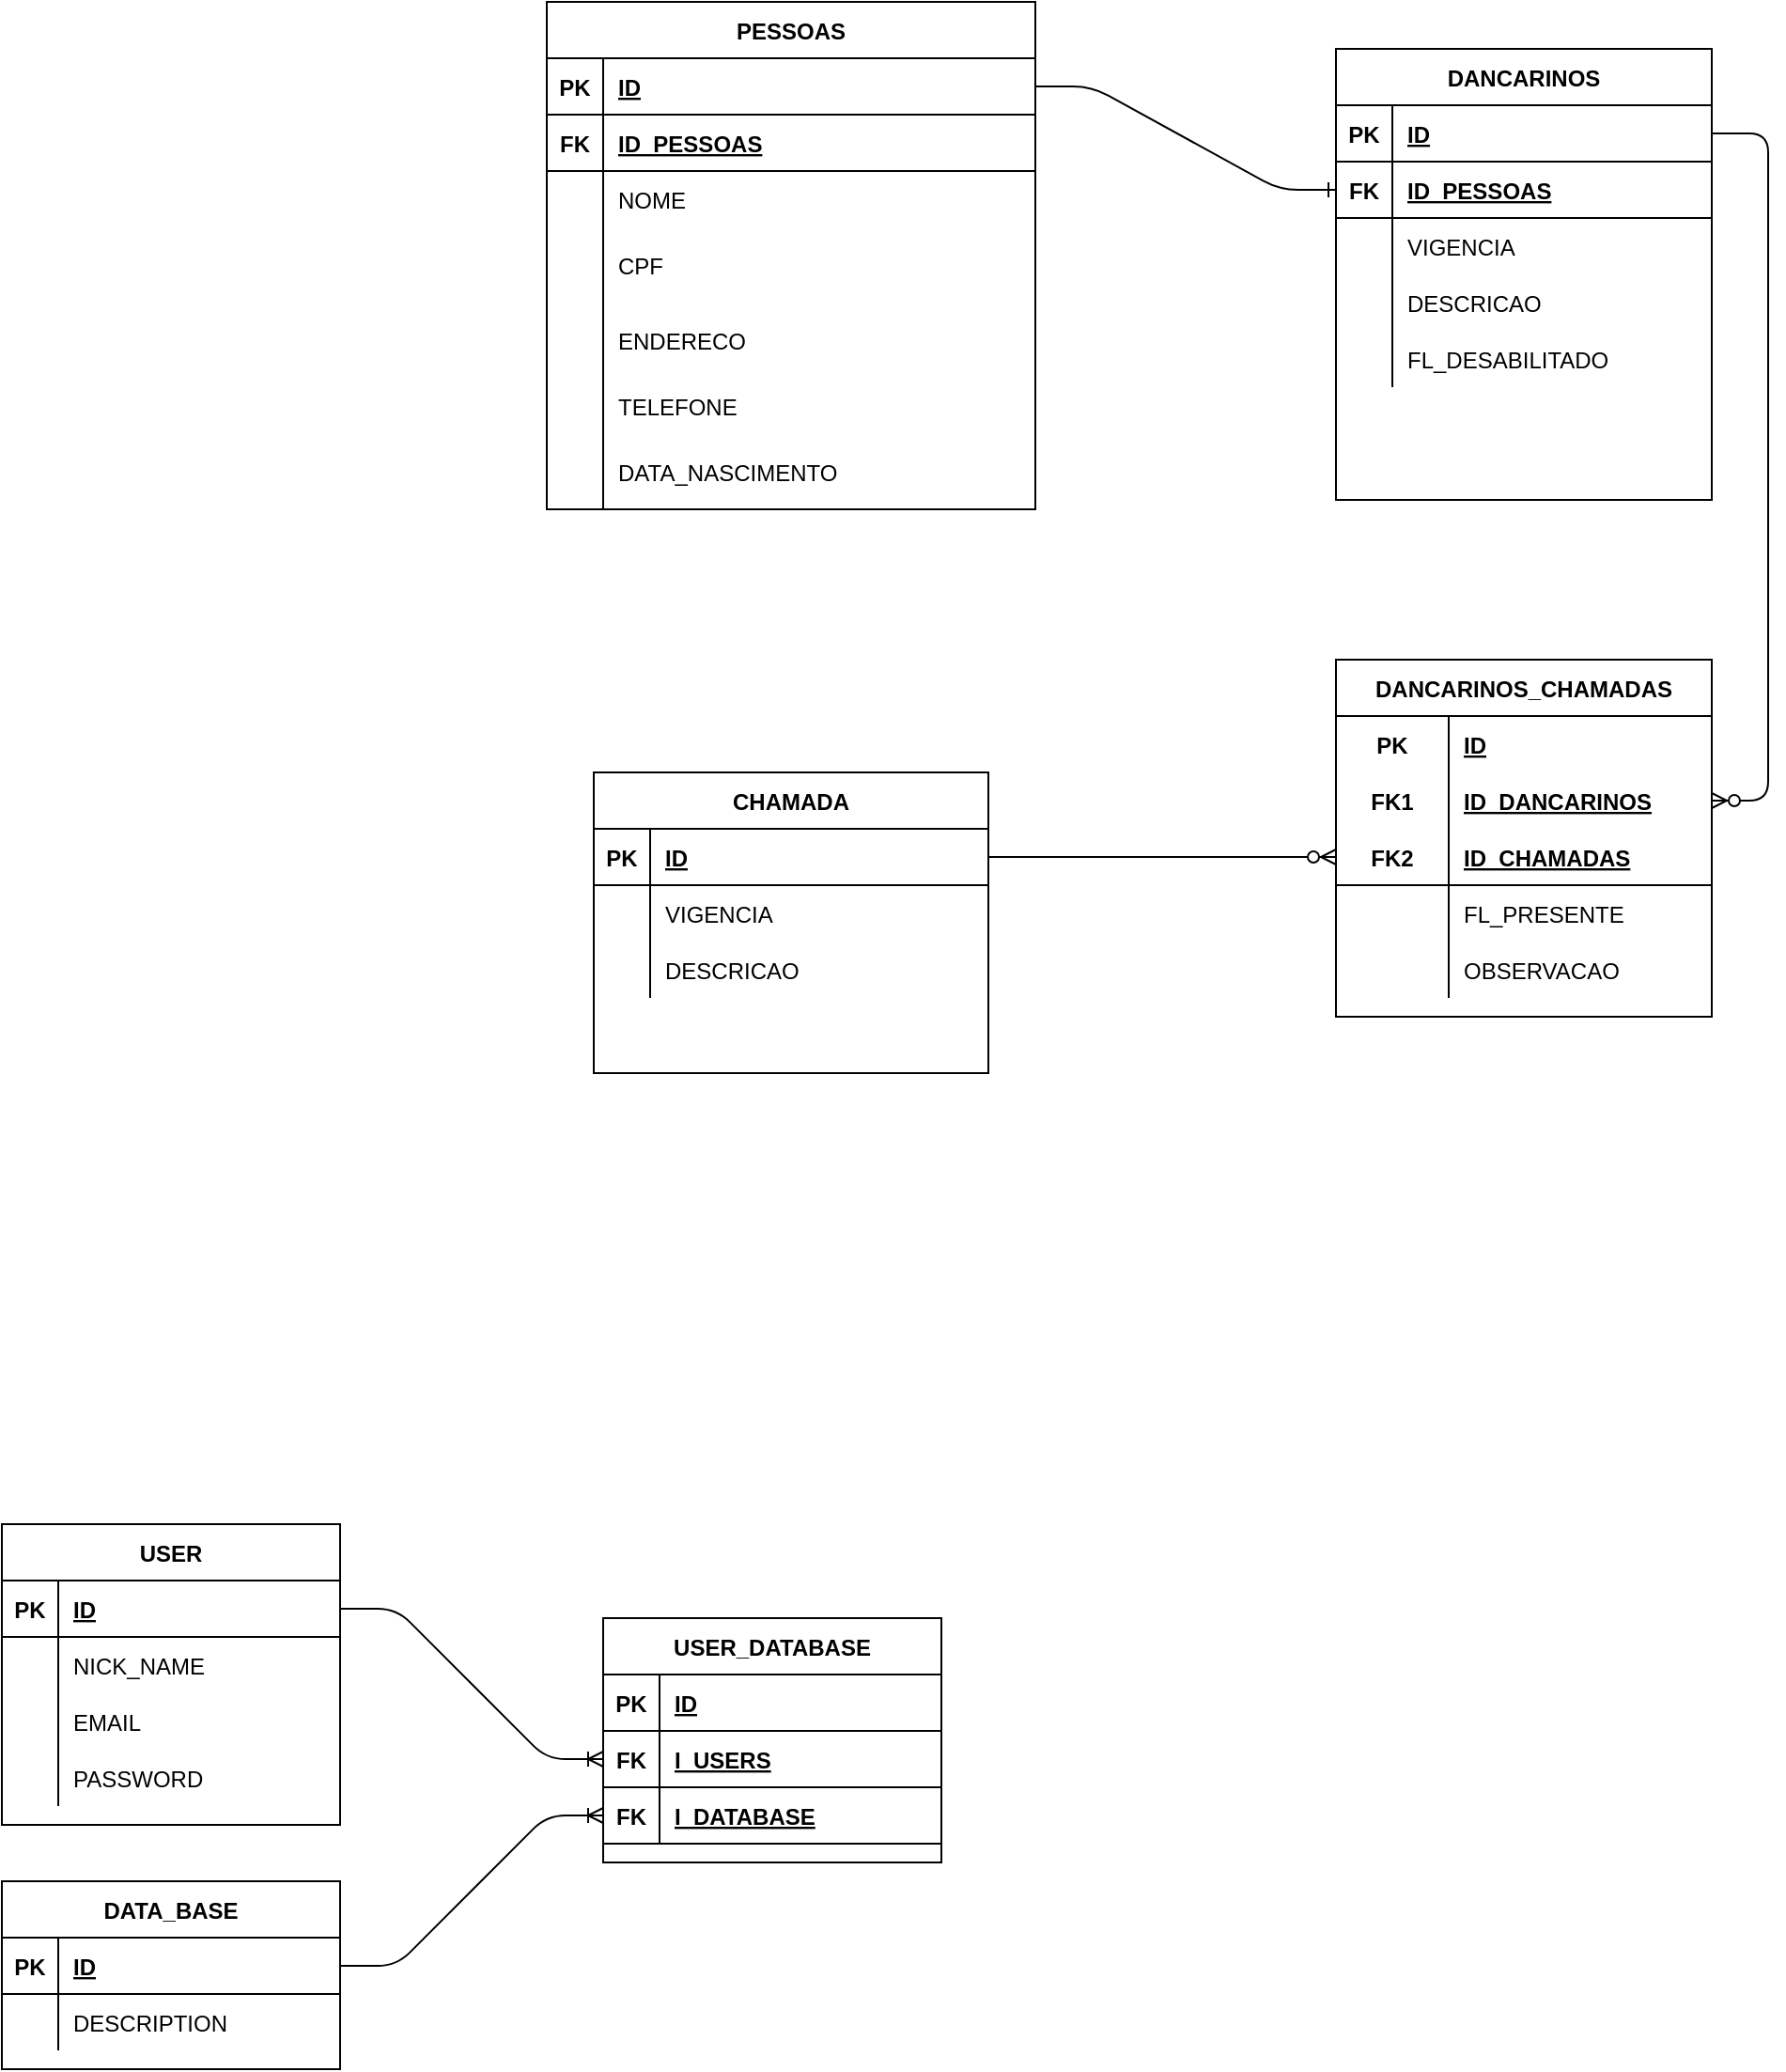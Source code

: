 <mxfile version="14.6.6" type="device"><diagram id="USJc50HPlflUoyHrsFYO" name="Page-1"><mxGraphModel dx="1014" dy="544" grid="1" gridSize="10" guides="1" tooltips="1" connect="1" arrows="1" fold="1" page="1" pageScale="1" pageWidth="1200" pageHeight="1920" math="0" shadow="0"><root><mxCell id="0"/><mxCell id="1" parent="0"/><mxCell id="LJeWKfhrNgvlmPhIjrTw-5" value="PESSOAS" style="shape=table;startSize=30;container=1;collapsible=1;childLayout=tableLayout;fixedRows=1;rowLines=0;fontStyle=1;align=center;resizeLast=1;" parent="1" vertex="1"><mxGeometry x="510" y="40" width="260" height="270" as="geometry"><mxRectangle x="100" y="160" width="80" height="30" as="alternateBounds"/></mxGeometry></mxCell><mxCell id="LJeWKfhrNgvlmPhIjrTw-6" value="" style="shape=partialRectangle;collapsible=0;dropTarget=0;pointerEvents=0;fillColor=none;top=0;left=0;bottom=1;right=0;points=[[0,0.5],[1,0.5]];portConstraint=eastwest;" parent="LJeWKfhrNgvlmPhIjrTw-5" vertex="1"><mxGeometry y="30" width="260" height="30" as="geometry"/></mxCell><mxCell id="LJeWKfhrNgvlmPhIjrTw-7" value="PK" style="shape=partialRectangle;connectable=0;fillColor=none;top=0;left=0;bottom=0;right=0;fontStyle=1;overflow=hidden;" parent="LJeWKfhrNgvlmPhIjrTw-6" vertex="1"><mxGeometry width="30" height="30" as="geometry"/></mxCell><mxCell id="LJeWKfhrNgvlmPhIjrTw-8" value="ID" style="shape=partialRectangle;connectable=0;fillColor=none;top=0;left=0;bottom=0;right=0;align=left;spacingLeft=6;fontStyle=5;overflow=hidden;" parent="LJeWKfhrNgvlmPhIjrTw-6" vertex="1"><mxGeometry x="30" width="230" height="30" as="geometry"/></mxCell><mxCell id="LJeWKfhrNgvlmPhIjrTw-24" value="" style="shape=partialRectangle;collapsible=0;dropTarget=0;pointerEvents=0;fillColor=none;top=0;left=0;bottom=1;right=0;points=[[0,0.5],[1,0.5]];portConstraint=eastwest;" parent="LJeWKfhrNgvlmPhIjrTw-5" vertex="1"><mxGeometry y="60" width="260" height="30" as="geometry"/></mxCell><mxCell id="LJeWKfhrNgvlmPhIjrTw-25" value="FK" style="shape=partialRectangle;connectable=0;fillColor=none;top=0;left=0;bottom=0;right=0;fontStyle=1;overflow=hidden;" parent="LJeWKfhrNgvlmPhIjrTw-24" vertex="1"><mxGeometry width="30" height="30" as="geometry"/></mxCell><mxCell id="LJeWKfhrNgvlmPhIjrTw-26" value="ID_PESSOAS" style="shape=partialRectangle;connectable=0;fillColor=none;top=0;left=0;bottom=0;right=0;align=left;spacingLeft=6;fontStyle=5;overflow=hidden;" parent="LJeWKfhrNgvlmPhIjrTw-24" vertex="1"><mxGeometry x="30" width="230" height="30" as="geometry"/></mxCell><mxCell id="LJeWKfhrNgvlmPhIjrTw-9" value="" style="shape=partialRectangle;collapsible=0;dropTarget=0;pointerEvents=0;fillColor=none;top=0;left=0;bottom=0;right=0;points=[[0,0.5],[1,0.5]];portConstraint=eastwest;" parent="LJeWKfhrNgvlmPhIjrTw-5" vertex="1"><mxGeometry y="90" width="260" height="30" as="geometry"/></mxCell><mxCell id="LJeWKfhrNgvlmPhIjrTw-10" value="" style="shape=partialRectangle;connectable=0;fillColor=none;top=0;left=0;bottom=0;right=0;editable=1;overflow=hidden;" parent="LJeWKfhrNgvlmPhIjrTw-9" vertex="1"><mxGeometry width="30" height="30" as="geometry"/></mxCell><mxCell id="LJeWKfhrNgvlmPhIjrTw-11" value="NOME" style="shape=partialRectangle;connectable=0;fillColor=none;top=0;left=0;bottom=0;right=0;align=left;spacingLeft=6;overflow=hidden;" parent="LJeWKfhrNgvlmPhIjrTw-9" vertex="1"><mxGeometry x="30" width="230" height="30" as="geometry"/></mxCell><mxCell id="LJeWKfhrNgvlmPhIjrTw-27" value="" style="shape=partialRectangle;collapsible=0;dropTarget=0;pointerEvents=0;fillColor=none;top=0;left=0;bottom=0;right=0;points=[[0,0.5],[1,0.5]];portConstraint=eastwest;" parent="LJeWKfhrNgvlmPhIjrTw-5" vertex="1"><mxGeometry y="120" width="260" height="40" as="geometry"/></mxCell><mxCell id="LJeWKfhrNgvlmPhIjrTw-28" value="" style="shape=partialRectangle;connectable=0;fillColor=none;top=0;left=0;bottom=0;right=0;editable=1;overflow=hidden;" parent="LJeWKfhrNgvlmPhIjrTw-27" vertex="1"><mxGeometry width="30" height="40" as="geometry"/></mxCell><mxCell id="LJeWKfhrNgvlmPhIjrTw-29" value="CPF" style="shape=partialRectangle;connectable=0;fillColor=none;top=0;left=0;bottom=0;right=0;align=left;spacingLeft=6;overflow=hidden;" parent="LJeWKfhrNgvlmPhIjrTw-27" vertex="1"><mxGeometry x="30" width="230" height="40" as="geometry"/></mxCell><mxCell id="LJeWKfhrNgvlmPhIjrTw-12" value="" style="shape=partialRectangle;collapsible=0;dropTarget=0;pointerEvents=0;fillColor=none;top=0;left=0;bottom=0;right=0;points=[[0,0.5],[1,0.5]];portConstraint=eastwest;" parent="LJeWKfhrNgvlmPhIjrTw-5" vertex="1"><mxGeometry y="160" width="260" height="40" as="geometry"/></mxCell><mxCell id="LJeWKfhrNgvlmPhIjrTw-13" value="" style="shape=partialRectangle;connectable=0;fillColor=none;top=0;left=0;bottom=0;right=0;editable=1;overflow=hidden;" parent="LJeWKfhrNgvlmPhIjrTw-12" vertex="1"><mxGeometry width="30" height="40" as="geometry"/></mxCell><mxCell id="LJeWKfhrNgvlmPhIjrTw-14" value="ENDERECO" style="shape=partialRectangle;connectable=0;fillColor=none;top=0;left=0;bottom=0;right=0;align=left;spacingLeft=6;overflow=hidden;" parent="LJeWKfhrNgvlmPhIjrTw-12" vertex="1"><mxGeometry x="30" width="230" height="40" as="geometry"/></mxCell><mxCell id="LJeWKfhrNgvlmPhIjrTw-15" value="" style="shape=partialRectangle;collapsible=0;dropTarget=0;pointerEvents=0;fillColor=none;top=0;left=0;bottom=0;right=0;points=[[0,0.5],[1,0.5]];portConstraint=eastwest;" parent="LJeWKfhrNgvlmPhIjrTw-5" vertex="1"><mxGeometry y="200" width="260" height="30" as="geometry"/></mxCell><mxCell id="LJeWKfhrNgvlmPhIjrTw-16" value="" style="shape=partialRectangle;connectable=0;fillColor=none;top=0;left=0;bottom=0;right=0;editable=1;overflow=hidden;" parent="LJeWKfhrNgvlmPhIjrTw-15" vertex="1"><mxGeometry width="30" height="30" as="geometry"/></mxCell><mxCell id="LJeWKfhrNgvlmPhIjrTw-17" value="TELEFONE" style="shape=partialRectangle;connectable=0;fillColor=none;top=0;left=0;bottom=0;right=0;align=left;spacingLeft=6;overflow=hidden;" parent="LJeWKfhrNgvlmPhIjrTw-15" vertex="1"><mxGeometry x="30" width="230" height="30" as="geometry"/></mxCell><mxCell id="LJeWKfhrNgvlmPhIjrTw-21" value="" style="shape=partialRectangle;collapsible=0;dropTarget=0;pointerEvents=0;fillColor=none;top=0;left=0;bottom=0;right=0;points=[[0,0.5],[1,0.5]];portConstraint=eastwest;" parent="LJeWKfhrNgvlmPhIjrTw-5" vertex="1"><mxGeometry y="230" width="260" height="40" as="geometry"/></mxCell><mxCell id="LJeWKfhrNgvlmPhIjrTw-22" value="" style="shape=partialRectangle;connectable=0;fillColor=none;top=0;left=0;bottom=0;right=0;editable=1;overflow=hidden;" parent="LJeWKfhrNgvlmPhIjrTw-21" vertex="1"><mxGeometry width="30" height="40" as="geometry"/></mxCell><mxCell id="LJeWKfhrNgvlmPhIjrTw-23" value="DATA_NASCIMENTO" style="shape=partialRectangle;connectable=0;fillColor=none;top=0;left=0;bottom=0;right=0;align=left;spacingLeft=6;overflow=hidden;" parent="LJeWKfhrNgvlmPhIjrTw-21" vertex="1"><mxGeometry x="30" width="230" height="40" as="geometry"/></mxCell><mxCell id="LJeWKfhrNgvlmPhIjrTw-30" value="DANCARINOS" style="shape=table;startSize=30;container=1;collapsible=1;childLayout=tableLayout;fixedRows=1;rowLines=0;fontStyle=1;align=center;resizeLast=1;" parent="1" vertex="1"><mxGeometry x="930" y="65" width="200" height="240" as="geometry"><mxRectangle x="300" y="160" width="90" height="30" as="alternateBounds"/></mxGeometry></mxCell><mxCell id="LJeWKfhrNgvlmPhIjrTw-31" value="" style="shape=partialRectangle;collapsible=0;dropTarget=0;pointerEvents=0;fillColor=none;top=0;left=0;bottom=1;right=0;points=[[0,0.5],[1,0.5]];portConstraint=eastwest;" parent="LJeWKfhrNgvlmPhIjrTw-30" vertex="1"><mxGeometry y="30" width="200" height="30" as="geometry"/></mxCell><mxCell id="LJeWKfhrNgvlmPhIjrTw-32" value="PK" style="shape=partialRectangle;connectable=0;fillColor=none;top=0;left=0;bottom=0;right=0;fontStyle=1;overflow=hidden;" parent="LJeWKfhrNgvlmPhIjrTw-31" vertex="1"><mxGeometry width="30" height="30" as="geometry"/></mxCell><mxCell id="LJeWKfhrNgvlmPhIjrTw-33" value="ID" style="shape=partialRectangle;connectable=0;fillColor=none;top=0;left=0;bottom=0;right=0;align=left;spacingLeft=6;fontStyle=5;overflow=hidden;" parent="LJeWKfhrNgvlmPhIjrTw-31" vertex="1"><mxGeometry x="30" width="170" height="30" as="geometry"/></mxCell><mxCell id="LJeWKfhrNgvlmPhIjrTw-43" value="" style="shape=partialRectangle;collapsible=0;dropTarget=0;pointerEvents=0;fillColor=none;top=0;left=0;bottom=1;right=0;points=[[0,0.5],[1,0.5]];portConstraint=eastwest;" parent="LJeWKfhrNgvlmPhIjrTw-30" vertex="1"><mxGeometry y="60" width="200" height="30" as="geometry"/></mxCell><mxCell id="LJeWKfhrNgvlmPhIjrTw-44" value="FK" style="shape=partialRectangle;connectable=0;fillColor=none;top=0;left=0;bottom=0;right=0;fontStyle=1;overflow=hidden;" parent="LJeWKfhrNgvlmPhIjrTw-43" vertex="1"><mxGeometry width="30" height="30" as="geometry"/></mxCell><mxCell id="LJeWKfhrNgvlmPhIjrTw-45" value="ID_PESSOAS" style="shape=partialRectangle;connectable=0;fillColor=none;top=0;left=0;bottom=0;right=0;align=left;spacingLeft=6;fontStyle=5;overflow=hidden;" parent="LJeWKfhrNgvlmPhIjrTw-43" vertex="1"><mxGeometry x="30" width="170" height="30" as="geometry"/></mxCell><mxCell id="LJeWKfhrNgvlmPhIjrTw-34" value="" style="shape=partialRectangle;collapsible=0;dropTarget=0;pointerEvents=0;fillColor=none;top=0;left=0;bottom=0;right=0;points=[[0,0.5],[1,0.5]];portConstraint=eastwest;" parent="LJeWKfhrNgvlmPhIjrTw-30" vertex="1"><mxGeometry y="90" width="200" height="30" as="geometry"/></mxCell><mxCell id="LJeWKfhrNgvlmPhIjrTw-35" value="" style="shape=partialRectangle;connectable=0;fillColor=none;top=0;left=0;bottom=0;right=0;editable=1;overflow=hidden;" parent="LJeWKfhrNgvlmPhIjrTw-34" vertex="1"><mxGeometry width="30" height="30" as="geometry"/></mxCell><mxCell id="LJeWKfhrNgvlmPhIjrTw-36" value="VIGENCIA" style="shape=partialRectangle;connectable=0;fillColor=none;top=0;left=0;bottom=0;right=0;align=left;spacingLeft=6;overflow=hidden;" parent="LJeWKfhrNgvlmPhIjrTw-34" vertex="1"><mxGeometry x="30" width="170" height="30" as="geometry"/></mxCell><mxCell id="LJeWKfhrNgvlmPhIjrTw-51" value="" style="shape=partialRectangle;collapsible=0;dropTarget=0;pointerEvents=0;fillColor=none;top=0;left=0;bottom=0;right=0;points=[[0,0.5],[1,0.5]];portConstraint=eastwest;" parent="LJeWKfhrNgvlmPhIjrTw-30" vertex="1"><mxGeometry y="120" width="200" height="30" as="geometry"/></mxCell><mxCell id="LJeWKfhrNgvlmPhIjrTw-52" value="" style="shape=partialRectangle;connectable=0;fillColor=none;top=0;left=0;bottom=0;right=0;editable=1;overflow=hidden;" parent="LJeWKfhrNgvlmPhIjrTw-51" vertex="1"><mxGeometry width="30" height="30" as="geometry"/></mxCell><mxCell id="LJeWKfhrNgvlmPhIjrTw-53" value="DESCRICAO" style="shape=partialRectangle;connectable=0;fillColor=none;top=0;left=0;bottom=0;right=0;align=left;spacingLeft=6;overflow=hidden;" parent="LJeWKfhrNgvlmPhIjrTw-51" vertex="1"><mxGeometry x="30" width="170" height="30" as="geometry"/></mxCell><mxCell id="LJeWKfhrNgvlmPhIjrTw-87" value="" style="shape=partialRectangle;collapsible=0;dropTarget=0;pointerEvents=0;fillColor=none;top=0;left=0;bottom=0;right=0;points=[[0,0.5],[1,0.5]];portConstraint=eastwest;" parent="LJeWKfhrNgvlmPhIjrTw-30" vertex="1"><mxGeometry y="150" width="200" height="30" as="geometry"/></mxCell><mxCell id="LJeWKfhrNgvlmPhIjrTw-88" value="" style="shape=partialRectangle;connectable=0;fillColor=none;top=0;left=0;bottom=0;right=0;editable=1;overflow=hidden;" parent="LJeWKfhrNgvlmPhIjrTw-87" vertex="1"><mxGeometry width="30" height="30" as="geometry"/></mxCell><mxCell id="LJeWKfhrNgvlmPhIjrTw-89" value="FL_DESABILITADO" style="shape=partialRectangle;connectable=0;fillColor=none;top=0;left=0;bottom=0;right=0;align=left;spacingLeft=6;overflow=hidden;" parent="LJeWKfhrNgvlmPhIjrTw-87" vertex="1"><mxGeometry x="30" width="170" height="30" as="geometry"/></mxCell><mxCell id="LJeWKfhrNgvlmPhIjrTw-50" value="" style="edgeStyle=entityRelationEdgeStyle;fontSize=12;html=1;endArrow=ERone;endFill=1;exitX=1;exitY=0.5;exitDx=0;exitDy=0;entryX=0;entryY=0.5;entryDx=0;entryDy=0;" parent="1" source="LJeWKfhrNgvlmPhIjrTw-6" target="LJeWKfhrNgvlmPhIjrTw-43" edge="1"><mxGeometry width="100" height="100" relative="1" as="geometry"><mxPoint x="760" y="260" as="sourcePoint"/><mxPoint x="860" y="160" as="targetPoint"/></mxGeometry></mxCell><mxCell id="LJeWKfhrNgvlmPhIjrTw-54" value="CHAMADA" style="shape=table;startSize=30;container=1;collapsible=1;childLayout=tableLayout;fixedRows=1;rowLines=0;fontStyle=1;align=center;resizeLast=1;" parent="1" vertex="1"><mxGeometry x="535" y="450" width="210" height="160" as="geometry"/></mxCell><mxCell id="LJeWKfhrNgvlmPhIjrTw-55" value="" style="shape=partialRectangle;collapsible=0;dropTarget=0;pointerEvents=0;fillColor=none;top=0;left=0;bottom=1;right=0;points=[[0,0.5],[1,0.5]];portConstraint=eastwest;" parent="LJeWKfhrNgvlmPhIjrTw-54" vertex="1"><mxGeometry y="30" width="210" height="30" as="geometry"/></mxCell><mxCell id="LJeWKfhrNgvlmPhIjrTw-56" value="PK" style="shape=partialRectangle;connectable=0;fillColor=none;top=0;left=0;bottom=0;right=0;fontStyle=1;overflow=hidden;" parent="LJeWKfhrNgvlmPhIjrTw-55" vertex="1"><mxGeometry width="30" height="30" as="geometry"/></mxCell><mxCell id="LJeWKfhrNgvlmPhIjrTw-57" value="ID" style="shape=partialRectangle;connectable=0;fillColor=none;top=0;left=0;bottom=0;right=0;align=left;spacingLeft=6;fontStyle=5;overflow=hidden;" parent="LJeWKfhrNgvlmPhIjrTw-55" vertex="1"><mxGeometry x="30" width="180" height="30" as="geometry"/></mxCell><mxCell id="LJeWKfhrNgvlmPhIjrTw-58" value="" style="shape=partialRectangle;collapsible=0;dropTarget=0;pointerEvents=0;fillColor=none;top=0;left=0;bottom=0;right=0;points=[[0,0.5],[1,0.5]];portConstraint=eastwest;" parent="LJeWKfhrNgvlmPhIjrTw-54" vertex="1"><mxGeometry y="60" width="210" height="30" as="geometry"/></mxCell><mxCell id="LJeWKfhrNgvlmPhIjrTw-59" value="" style="shape=partialRectangle;connectable=0;fillColor=none;top=0;left=0;bottom=0;right=0;editable=1;overflow=hidden;" parent="LJeWKfhrNgvlmPhIjrTw-58" vertex="1"><mxGeometry width="30" height="30" as="geometry"/></mxCell><mxCell id="LJeWKfhrNgvlmPhIjrTw-60" value="VIGENCIA" style="shape=partialRectangle;connectable=0;fillColor=none;top=0;left=0;bottom=0;right=0;align=left;spacingLeft=6;overflow=hidden;" parent="LJeWKfhrNgvlmPhIjrTw-58" vertex="1"><mxGeometry x="30" width="180" height="30" as="geometry"/></mxCell><mxCell id="LJeWKfhrNgvlmPhIjrTw-67" value="" style="shape=partialRectangle;collapsible=0;dropTarget=0;pointerEvents=0;fillColor=none;top=0;left=0;bottom=0;right=0;points=[[0,0.5],[1,0.5]];portConstraint=eastwest;" parent="LJeWKfhrNgvlmPhIjrTw-54" vertex="1"><mxGeometry y="90" width="210" height="30" as="geometry"/></mxCell><mxCell id="LJeWKfhrNgvlmPhIjrTw-68" value="" style="shape=partialRectangle;connectable=0;fillColor=none;top=0;left=0;bottom=0;right=0;editable=1;overflow=hidden;" parent="LJeWKfhrNgvlmPhIjrTw-67" vertex="1"><mxGeometry width="30" height="30" as="geometry"/></mxCell><mxCell id="LJeWKfhrNgvlmPhIjrTw-69" value="DESCRICAO" style="shape=partialRectangle;connectable=0;fillColor=none;top=0;left=0;bottom=0;right=0;align=left;spacingLeft=6;overflow=hidden;" parent="LJeWKfhrNgvlmPhIjrTw-67" vertex="1"><mxGeometry x="30" width="180" height="30" as="geometry"/></mxCell><mxCell id="LJeWKfhrNgvlmPhIjrTw-90" value="DANCARINOS_CHAMADAS" style="shape=table;startSize=30;container=1;collapsible=1;childLayout=tableLayout;fixedRows=1;rowLines=0;fontStyle=1;align=center;resizeLast=1;" parent="1" vertex="1"><mxGeometry x="930" y="390" width="200" height="190" as="geometry"/></mxCell><mxCell id="LJeWKfhrNgvlmPhIjrTw-91" value="" style="shape=partialRectangle;collapsible=0;dropTarget=0;pointerEvents=0;fillColor=none;top=0;left=0;bottom=0;right=0;points=[[0,0.5],[1,0.5]];portConstraint=eastwest;" parent="LJeWKfhrNgvlmPhIjrTw-90" vertex="1"><mxGeometry y="30" width="200" height="30" as="geometry"/></mxCell><mxCell id="LJeWKfhrNgvlmPhIjrTw-92" value="PK" style="shape=partialRectangle;connectable=0;fillColor=none;top=0;left=0;bottom=0;right=0;fontStyle=1;overflow=hidden;" parent="LJeWKfhrNgvlmPhIjrTw-91" vertex="1"><mxGeometry width="60" height="30" as="geometry"/></mxCell><mxCell id="LJeWKfhrNgvlmPhIjrTw-93" value="ID" style="shape=partialRectangle;connectable=0;fillColor=none;top=0;left=0;bottom=0;right=0;align=left;spacingLeft=6;fontStyle=5;overflow=hidden;" parent="LJeWKfhrNgvlmPhIjrTw-91" vertex="1"><mxGeometry x="60" width="140" height="30" as="geometry"/></mxCell><mxCell id="LJeWKfhrNgvlmPhIjrTw-103" value="" style="shape=partialRectangle;collapsible=0;dropTarget=0;pointerEvents=0;fillColor=none;top=0;left=0;bottom=0;right=0;points=[[0,0.5],[1,0.5]];portConstraint=eastwest;" parent="LJeWKfhrNgvlmPhIjrTw-90" vertex="1"><mxGeometry y="60" width="200" height="30" as="geometry"/></mxCell><mxCell id="LJeWKfhrNgvlmPhIjrTw-104" value="FK1" style="shape=partialRectangle;connectable=0;fillColor=none;top=0;left=0;bottom=0;right=0;fontStyle=1;overflow=hidden;" parent="LJeWKfhrNgvlmPhIjrTw-103" vertex="1"><mxGeometry width="60" height="30" as="geometry"/></mxCell><mxCell id="LJeWKfhrNgvlmPhIjrTw-105" value="ID_DANCARINOS" style="shape=partialRectangle;connectable=0;fillColor=none;top=0;left=0;bottom=0;right=0;align=left;spacingLeft=6;fontStyle=5;overflow=hidden;" parent="LJeWKfhrNgvlmPhIjrTw-103" vertex="1"><mxGeometry x="60" width="140" height="30" as="geometry"/></mxCell><mxCell id="LJeWKfhrNgvlmPhIjrTw-94" value="" style="shape=partialRectangle;collapsible=0;dropTarget=0;pointerEvents=0;fillColor=none;top=0;left=0;bottom=1;right=0;points=[[0,0.5],[1,0.5]];portConstraint=eastwest;" parent="LJeWKfhrNgvlmPhIjrTw-90" vertex="1"><mxGeometry y="90" width="200" height="30" as="geometry"/></mxCell><mxCell id="LJeWKfhrNgvlmPhIjrTw-95" value="FK2" style="shape=partialRectangle;connectable=0;fillColor=none;top=0;left=0;bottom=0;right=0;fontStyle=1;overflow=hidden;" parent="LJeWKfhrNgvlmPhIjrTw-94" vertex="1"><mxGeometry width="60" height="30" as="geometry"/></mxCell><mxCell id="LJeWKfhrNgvlmPhIjrTw-96" value="ID_CHAMADAS" style="shape=partialRectangle;connectable=0;fillColor=none;top=0;left=0;bottom=0;right=0;align=left;spacingLeft=6;fontStyle=5;overflow=hidden;" parent="LJeWKfhrNgvlmPhIjrTw-94" vertex="1"><mxGeometry x="60" width="140" height="30" as="geometry"/></mxCell><mxCell id="LJeWKfhrNgvlmPhIjrTw-97" value="" style="shape=partialRectangle;collapsible=0;dropTarget=0;pointerEvents=0;fillColor=none;top=0;left=0;bottom=0;right=0;points=[[0,0.5],[1,0.5]];portConstraint=eastwest;" parent="LJeWKfhrNgvlmPhIjrTw-90" vertex="1"><mxGeometry y="120" width="200" height="30" as="geometry"/></mxCell><mxCell id="LJeWKfhrNgvlmPhIjrTw-98" value="" style="shape=partialRectangle;connectable=0;fillColor=none;top=0;left=0;bottom=0;right=0;editable=1;overflow=hidden;" parent="LJeWKfhrNgvlmPhIjrTw-97" vertex="1"><mxGeometry width="60" height="30" as="geometry"/></mxCell><mxCell id="LJeWKfhrNgvlmPhIjrTw-99" value="FL_PRESENTE" style="shape=partialRectangle;connectable=0;fillColor=none;top=0;left=0;bottom=0;right=0;align=left;spacingLeft=6;overflow=hidden;" parent="LJeWKfhrNgvlmPhIjrTw-97" vertex="1"><mxGeometry x="60" width="140" height="30" as="geometry"/></mxCell><mxCell id="YcQthq3tqIMcQCUr0wP2-1" value="" style="shape=partialRectangle;collapsible=0;dropTarget=0;pointerEvents=0;fillColor=none;top=0;left=0;bottom=0;right=0;points=[[0,0.5],[1,0.5]];portConstraint=eastwest;" vertex="1" parent="LJeWKfhrNgvlmPhIjrTw-90"><mxGeometry y="150" width="200" height="30" as="geometry"/></mxCell><mxCell id="YcQthq3tqIMcQCUr0wP2-2" value="" style="shape=partialRectangle;connectable=0;fillColor=none;top=0;left=0;bottom=0;right=0;editable=1;overflow=hidden;" vertex="1" parent="YcQthq3tqIMcQCUr0wP2-1"><mxGeometry width="60" height="30" as="geometry"/></mxCell><mxCell id="YcQthq3tqIMcQCUr0wP2-3" value="OBSERVACAO" style="shape=partialRectangle;connectable=0;fillColor=none;top=0;left=0;bottom=0;right=0;align=left;spacingLeft=6;overflow=hidden;" vertex="1" parent="YcQthq3tqIMcQCUr0wP2-1"><mxGeometry x="60" width="140" height="30" as="geometry"/></mxCell><mxCell id="LJeWKfhrNgvlmPhIjrTw-106" value="" style="edgeStyle=entityRelationEdgeStyle;fontSize=12;html=1;endArrow=ERzeroToMany;endFill=1;exitX=1;exitY=0.5;exitDx=0;exitDy=0;" parent="1" source="LJeWKfhrNgvlmPhIjrTw-31" target="LJeWKfhrNgvlmPhIjrTw-103" edge="1"><mxGeometry width="100" height="100" relative="1" as="geometry"><mxPoint x="1210" y="140" as="sourcePoint"/><mxPoint x="1240" y="480" as="targetPoint"/></mxGeometry></mxCell><mxCell id="LJeWKfhrNgvlmPhIjrTw-107" value="" style="edgeStyle=entityRelationEdgeStyle;fontSize=12;html=1;endArrow=ERzeroToMany;endFill=1;exitX=1;exitY=0.5;exitDx=0;exitDy=0;entryX=0;entryY=0.5;entryDx=0;entryDy=0;" parent="1" source="LJeWKfhrNgvlmPhIjrTw-55" target="LJeWKfhrNgvlmPhIjrTw-94" edge="1"><mxGeometry width="100" height="100" relative="1" as="geometry"><mxPoint x="870" y="450" as="sourcePoint"/><mxPoint x="970" y="350" as="targetPoint"/></mxGeometry></mxCell><mxCell id="KoCebw_anGMaRpFLdyzB-2" value="USER" style="shape=table;startSize=30;container=1;collapsible=1;childLayout=tableLayout;fixedRows=1;rowLines=0;fontStyle=1;align=center;resizeLast=1;" parent="1" vertex="1"><mxGeometry x="220" y="850" width="180" height="160" as="geometry"/></mxCell><mxCell id="KoCebw_anGMaRpFLdyzB-3" value="" style="shape=partialRectangle;collapsible=0;dropTarget=0;pointerEvents=0;fillColor=none;top=0;left=0;bottom=1;right=0;points=[[0,0.5],[1,0.5]];portConstraint=eastwest;" parent="KoCebw_anGMaRpFLdyzB-2" vertex="1"><mxGeometry y="30" width="180" height="30" as="geometry"/></mxCell><mxCell id="KoCebw_anGMaRpFLdyzB-4" value="PK" style="shape=partialRectangle;connectable=0;fillColor=none;top=0;left=0;bottom=0;right=0;fontStyle=1;overflow=hidden;" parent="KoCebw_anGMaRpFLdyzB-3" vertex="1"><mxGeometry width="30" height="30" as="geometry"/></mxCell><mxCell id="KoCebw_anGMaRpFLdyzB-5" value="ID" style="shape=partialRectangle;connectable=0;fillColor=none;top=0;left=0;bottom=0;right=0;align=left;spacingLeft=6;fontStyle=5;overflow=hidden;" parent="KoCebw_anGMaRpFLdyzB-3" vertex="1"><mxGeometry x="30" width="150" height="30" as="geometry"/></mxCell><mxCell id="KoCebw_anGMaRpFLdyzB-6" value="" style="shape=partialRectangle;collapsible=0;dropTarget=0;pointerEvents=0;fillColor=none;top=0;left=0;bottom=0;right=0;points=[[0,0.5],[1,0.5]];portConstraint=eastwest;" parent="KoCebw_anGMaRpFLdyzB-2" vertex="1"><mxGeometry y="60" width="180" height="30" as="geometry"/></mxCell><mxCell id="KoCebw_anGMaRpFLdyzB-7" value="" style="shape=partialRectangle;connectable=0;fillColor=none;top=0;left=0;bottom=0;right=0;editable=1;overflow=hidden;" parent="KoCebw_anGMaRpFLdyzB-6" vertex="1"><mxGeometry width="30" height="30" as="geometry"/></mxCell><mxCell id="KoCebw_anGMaRpFLdyzB-8" value="NICK_NAME" style="shape=partialRectangle;connectable=0;fillColor=none;top=0;left=0;bottom=0;right=0;align=left;spacingLeft=6;overflow=hidden;" parent="KoCebw_anGMaRpFLdyzB-6" vertex="1"><mxGeometry x="30" width="150" height="30" as="geometry"/></mxCell><mxCell id="KoCebw_anGMaRpFLdyzB-9" value="" style="shape=partialRectangle;collapsible=0;dropTarget=0;pointerEvents=0;fillColor=none;top=0;left=0;bottom=0;right=0;points=[[0,0.5],[1,0.5]];portConstraint=eastwest;" parent="KoCebw_anGMaRpFLdyzB-2" vertex="1"><mxGeometry y="90" width="180" height="30" as="geometry"/></mxCell><mxCell id="KoCebw_anGMaRpFLdyzB-10" value="" style="shape=partialRectangle;connectable=0;fillColor=none;top=0;left=0;bottom=0;right=0;editable=1;overflow=hidden;" parent="KoCebw_anGMaRpFLdyzB-9" vertex="1"><mxGeometry width="30" height="30" as="geometry"/></mxCell><mxCell id="KoCebw_anGMaRpFLdyzB-11" value="EMAIL" style="shape=partialRectangle;connectable=0;fillColor=none;top=0;left=0;bottom=0;right=0;align=left;spacingLeft=6;overflow=hidden;" parent="KoCebw_anGMaRpFLdyzB-9" vertex="1"><mxGeometry x="30" width="150" height="30" as="geometry"/></mxCell><mxCell id="KoCebw_anGMaRpFLdyzB-12" value="" style="shape=partialRectangle;collapsible=0;dropTarget=0;pointerEvents=0;fillColor=none;top=0;left=0;bottom=0;right=0;points=[[0,0.5],[1,0.5]];portConstraint=eastwest;" parent="KoCebw_anGMaRpFLdyzB-2" vertex="1"><mxGeometry y="120" width="180" height="30" as="geometry"/></mxCell><mxCell id="KoCebw_anGMaRpFLdyzB-13" value="" style="shape=partialRectangle;connectable=0;fillColor=none;top=0;left=0;bottom=0;right=0;editable=1;overflow=hidden;" parent="KoCebw_anGMaRpFLdyzB-12" vertex="1"><mxGeometry width="30" height="30" as="geometry"/></mxCell><mxCell id="KoCebw_anGMaRpFLdyzB-14" value="PASSWORD" style="shape=partialRectangle;connectable=0;fillColor=none;top=0;left=0;bottom=0;right=0;align=left;spacingLeft=6;overflow=hidden;" parent="KoCebw_anGMaRpFLdyzB-12" vertex="1"><mxGeometry x="30" width="150" height="30" as="geometry"/></mxCell><mxCell id="KoCebw_anGMaRpFLdyzB-15" value="DATA_BASE" style="shape=table;startSize=30;container=1;collapsible=1;childLayout=tableLayout;fixedRows=1;rowLines=0;fontStyle=1;align=center;resizeLast=1;" parent="1" vertex="1"><mxGeometry x="220" y="1040" width="180" height="100.0" as="geometry"/></mxCell><mxCell id="KoCebw_anGMaRpFLdyzB-16" value="" style="shape=partialRectangle;collapsible=0;dropTarget=0;pointerEvents=0;fillColor=none;top=0;left=0;bottom=1;right=0;points=[[0,0.5],[1,0.5]];portConstraint=eastwest;" parent="KoCebw_anGMaRpFLdyzB-15" vertex="1"><mxGeometry y="30" width="180" height="30" as="geometry"/></mxCell><mxCell id="KoCebw_anGMaRpFLdyzB-17" value="PK" style="shape=partialRectangle;connectable=0;fillColor=none;top=0;left=0;bottom=0;right=0;fontStyle=1;overflow=hidden;" parent="KoCebw_anGMaRpFLdyzB-16" vertex="1"><mxGeometry width="30" height="30" as="geometry"/></mxCell><mxCell id="KoCebw_anGMaRpFLdyzB-18" value="ID" style="shape=partialRectangle;connectable=0;fillColor=none;top=0;left=0;bottom=0;right=0;align=left;spacingLeft=6;fontStyle=5;overflow=hidden;" parent="KoCebw_anGMaRpFLdyzB-16" vertex="1"><mxGeometry x="30" width="150" height="30" as="geometry"/></mxCell><mxCell id="KoCebw_anGMaRpFLdyzB-19" value="" style="shape=partialRectangle;collapsible=0;dropTarget=0;pointerEvents=0;fillColor=none;top=0;left=0;bottom=0;right=0;points=[[0,0.5],[1,0.5]];portConstraint=eastwest;" parent="KoCebw_anGMaRpFLdyzB-15" vertex="1"><mxGeometry y="60" width="180" height="30" as="geometry"/></mxCell><mxCell id="KoCebw_anGMaRpFLdyzB-20" value="" style="shape=partialRectangle;connectable=0;fillColor=none;top=0;left=0;bottom=0;right=0;editable=1;overflow=hidden;" parent="KoCebw_anGMaRpFLdyzB-19" vertex="1"><mxGeometry width="30" height="30" as="geometry"/></mxCell><mxCell id="KoCebw_anGMaRpFLdyzB-21" value="DESCRIPTION" style="shape=partialRectangle;connectable=0;fillColor=none;top=0;left=0;bottom=0;right=0;align=left;spacingLeft=6;overflow=hidden;" parent="KoCebw_anGMaRpFLdyzB-19" vertex="1"><mxGeometry x="30" width="150" height="30" as="geometry"/></mxCell><mxCell id="KoCebw_anGMaRpFLdyzB-41" value="USER_DATABASE" style="shape=table;startSize=30;container=1;collapsible=1;childLayout=tableLayout;fixedRows=1;rowLines=0;fontStyle=1;align=center;resizeLast=1;" parent="1" vertex="1"><mxGeometry x="540" y="900" width="180" height="130" as="geometry"/></mxCell><mxCell id="KoCebw_anGMaRpFLdyzB-42" value="" style="shape=partialRectangle;collapsible=0;dropTarget=0;pointerEvents=0;fillColor=none;top=0;left=0;bottom=1;right=0;points=[[0,0.5],[1,0.5]];portConstraint=eastwest;" parent="KoCebw_anGMaRpFLdyzB-41" vertex="1"><mxGeometry y="30" width="180" height="30" as="geometry"/></mxCell><mxCell id="KoCebw_anGMaRpFLdyzB-43" value="PK" style="shape=partialRectangle;connectable=0;fillColor=none;top=0;left=0;bottom=0;right=0;fontStyle=1;overflow=hidden;" parent="KoCebw_anGMaRpFLdyzB-42" vertex="1"><mxGeometry width="30" height="30" as="geometry"/></mxCell><mxCell id="KoCebw_anGMaRpFLdyzB-44" value="ID" style="shape=partialRectangle;connectable=0;fillColor=none;top=0;left=0;bottom=0;right=0;align=left;spacingLeft=6;fontStyle=5;overflow=hidden;" parent="KoCebw_anGMaRpFLdyzB-42" vertex="1"><mxGeometry x="30" width="150" height="30" as="geometry"/></mxCell><mxCell id="KoCebw_anGMaRpFLdyzB-54" value="" style="shape=partialRectangle;collapsible=0;dropTarget=0;pointerEvents=0;fillColor=none;top=0;left=0;bottom=1;right=0;points=[[0,0.5],[1,0.5]];portConstraint=eastwest;" parent="KoCebw_anGMaRpFLdyzB-41" vertex="1"><mxGeometry y="60" width="180" height="30" as="geometry"/></mxCell><mxCell id="KoCebw_anGMaRpFLdyzB-55" value="FK" style="shape=partialRectangle;connectable=0;fillColor=none;top=0;left=0;bottom=0;right=0;fontStyle=1;overflow=hidden;" parent="KoCebw_anGMaRpFLdyzB-54" vertex="1"><mxGeometry width="30" height="30" as="geometry"/></mxCell><mxCell id="KoCebw_anGMaRpFLdyzB-56" value="I_USERS" style="shape=partialRectangle;connectable=0;fillColor=none;top=0;left=0;bottom=0;right=0;align=left;spacingLeft=6;fontStyle=5;overflow=hidden;" parent="KoCebw_anGMaRpFLdyzB-54" vertex="1"><mxGeometry x="30" width="150" height="30" as="geometry"/></mxCell><mxCell id="KoCebw_anGMaRpFLdyzB-57" value="" style="shape=partialRectangle;collapsible=0;dropTarget=0;pointerEvents=0;fillColor=none;top=0;left=0;bottom=1;right=0;points=[[0,0.5],[1,0.5]];portConstraint=eastwest;" parent="KoCebw_anGMaRpFLdyzB-41" vertex="1"><mxGeometry y="90" width="180" height="30" as="geometry"/></mxCell><mxCell id="KoCebw_anGMaRpFLdyzB-58" value="FK" style="shape=partialRectangle;connectable=0;fillColor=none;top=0;left=0;bottom=0;right=0;fontStyle=1;overflow=hidden;" parent="KoCebw_anGMaRpFLdyzB-57" vertex="1"><mxGeometry width="30" height="30" as="geometry"/></mxCell><mxCell id="KoCebw_anGMaRpFLdyzB-59" value="I_DATABASE" style="shape=partialRectangle;connectable=0;fillColor=none;top=0;left=0;bottom=0;right=0;align=left;spacingLeft=6;fontStyle=5;overflow=hidden;" parent="KoCebw_anGMaRpFLdyzB-57" vertex="1"><mxGeometry x="30" width="150" height="30" as="geometry"/></mxCell><mxCell id="KoCebw_anGMaRpFLdyzB-62" value="" style="edgeStyle=entityRelationEdgeStyle;fontSize=12;html=1;endArrow=ERoneToMany;exitX=1;exitY=0.5;exitDx=0;exitDy=0;" parent="1" source="KoCebw_anGMaRpFLdyzB-3" target="KoCebw_anGMaRpFLdyzB-54" edge="1"><mxGeometry width="100" height="100" relative="1" as="geometry"><mxPoint x="590" y="1090" as="sourcePoint"/><mxPoint x="690" y="990" as="targetPoint"/></mxGeometry></mxCell><mxCell id="KoCebw_anGMaRpFLdyzB-63" value="" style="edgeStyle=entityRelationEdgeStyle;fontSize=12;html=1;endArrow=ERoneToMany;exitX=1;exitY=0.5;exitDx=0;exitDy=0;entryX=0;entryY=0.5;entryDx=0;entryDy=0;" parent="1" source="KoCebw_anGMaRpFLdyzB-16" target="KoCebw_anGMaRpFLdyzB-57" edge="1"><mxGeometry width="100" height="100" relative="1" as="geometry"><mxPoint x="400.0" y="1100.0" as="sourcePoint"/><mxPoint x="550.0" y="1250.0" as="targetPoint"/></mxGeometry></mxCell></root></mxGraphModel></diagram></mxfile>